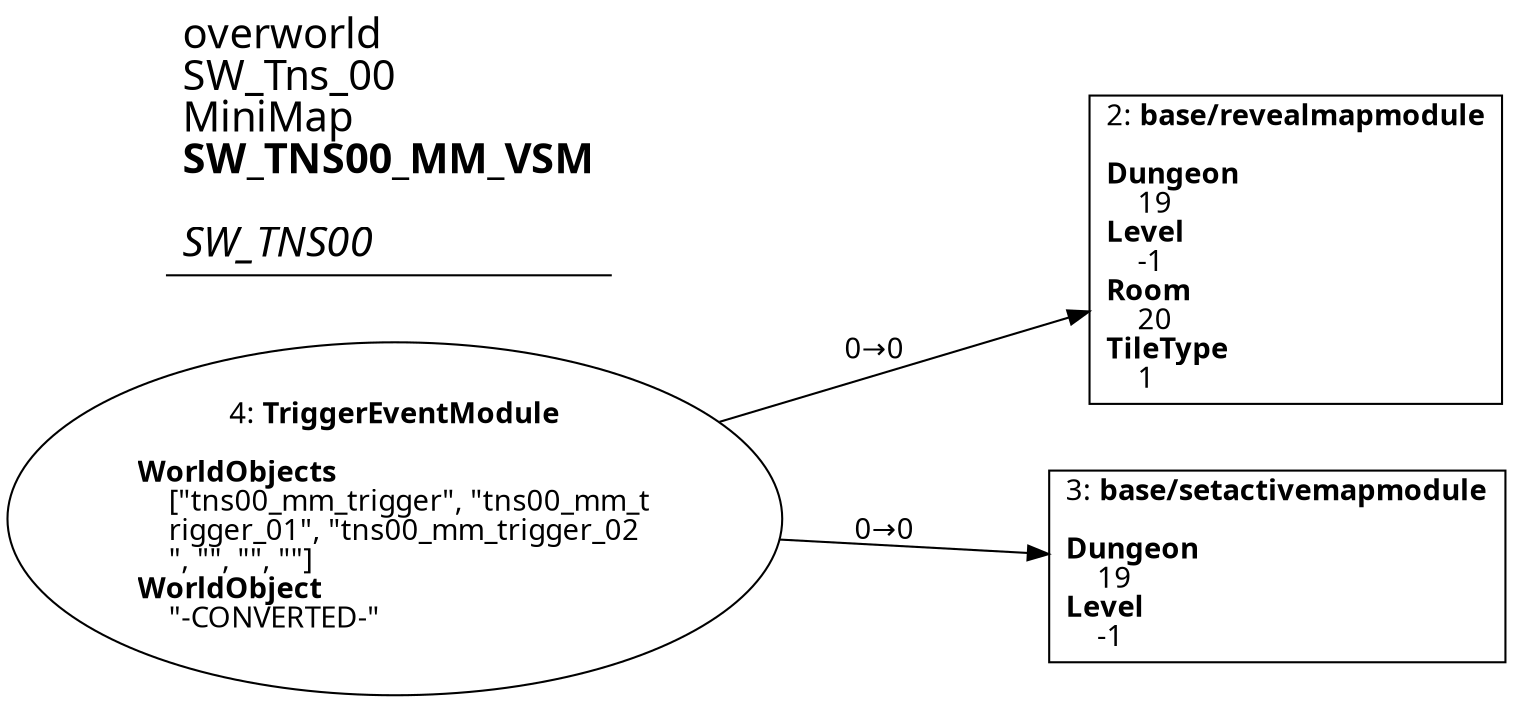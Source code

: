 digraph {
    layout = fdp;
    overlap = prism;
    sep = "+16";
    splines = spline;

    node [ shape = box ];

    graph [ fontname = "Segoe UI" ];
    node [ fontname = "Segoe UI" ];
    edge [ fontname = "Segoe UI" ];

    2 [ label = <2: <b>base/revealmapmodule</b><br/><br/><b>Dungeon</b><br align="left"/>    19<br align="left"/><b>Level</b><br align="left"/>    -1<br align="left"/><b>Room</b><br align="left"/>    20<br align="left"/><b>TileType</b><br align="left"/>    1<br align="left"/>> ];
    2 [ pos = "0.532,-0.19800001!" ];

    3 [ label = <3: <b>base/setactivemapmodule</b><br/><br/><b>Dungeon</b><br align="left"/>    19<br align="left"/><b>Level</b><br align="left"/>    -1<br align="left"/>> ];
    3 [ pos = "0.52500004,-0.31800002!" ];

    4 [ label = <4: <b>TriggerEventModule</b><br/><br/><b>WorldObjects</b><br align="left"/>    [&quot;tns00_mm_trigger&quot;, &quot;tns00_mm_t<br align="left"/>    rigger_01&quot;, &quot;tns00_mm_trigger_02<br align="left"/>    &quot;, &quot;&quot;, &quot;&quot;, &quot;&quot;]<br align="left"/><b>WorldObject</b><br align="left"/>    &quot;-CONVERTED-&quot;<br align="left"/>> ];
    4 [ shape = oval ]
    4 [ pos = "0.18900001,-0.26000002!" ];
    4 -> 2 [ label = "0→0" ];
    4 -> 3 [ label = "0→0" ];

    title [ pos = "0.18800001,-0.19700001!" ];
    title [ shape = underline ];
    title [ label = <<font point-size="20">overworld<br align="left"/>SW_Tns_00<br align="left"/>MiniMap<br align="left"/><b>SW_TNS00_MM_VSM</b><br align="left"/><br/><i>SW_TNS00</i><br align="left"/></font>> ];
}
